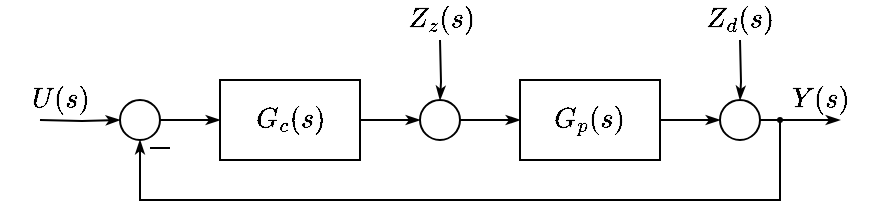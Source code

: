 <mxfile version="13.7.3" type="device"><diagram id="Kj5UXXHVGEAq1SsO3tw9" name="Seite-1"><mxGraphModel dx="229" dy="133" grid="1" gridSize="10" guides="1" tooltips="1" connect="1" arrows="1" fold="1" page="1" pageScale="1" pageWidth="827" pageHeight="1169" math="1" shadow="0"><root><mxCell id="0"/><mxCell id="1" parent="0"/><mxCell id="43Vck0o9zemC_4Ofi2Ra-6" style="edgeStyle=orthogonalEdgeStyle;rounded=0;orthogonalLoop=1;jettySize=auto;html=1;entryX=0;entryY=0.5;entryDx=0;entryDy=0;endArrow=classicThin;endFill=1;endSize=4;startSize=4;" parent="1" source="43Vck0o9zemC_4Ofi2Ra-1" target="43Vck0o9zemC_4Ofi2Ra-3" edge="1"><mxGeometry relative="1" as="geometry"/></mxCell><mxCell id="43Vck0o9zemC_4Ofi2Ra-1" value="$$G_c(s)$$" style="rounded=0;whiteSpace=wrap;html=1;" parent="1" vertex="1"><mxGeometry x="170" y="160" width="70" height="40" as="geometry"/></mxCell><mxCell id="43Vck0o9zemC_4Ofi2Ra-8" style="edgeStyle=orthogonalEdgeStyle;rounded=0;orthogonalLoop=1;jettySize=auto;html=1;entryX=0;entryY=0.5;entryDx=0;entryDy=0;startSize=4;endArrow=classicThin;endFill=1;endSize=4;" parent="1" source="43Vck0o9zemC_4Ofi2Ra-2" target="43Vck0o9zemC_4Ofi2Ra-4" edge="1"><mxGeometry relative="1" as="geometry"/></mxCell><mxCell id="43Vck0o9zemC_4Ofi2Ra-2" value="$$G_p(s)$$" style="rounded=0;whiteSpace=wrap;html=1;" parent="1" vertex="1"><mxGeometry x="320" y="160" width="70" height="40" as="geometry"/></mxCell><mxCell id="43Vck0o9zemC_4Ofi2Ra-7" style="edgeStyle=orthogonalEdgeStyle;rounded=0;orthogonalLoop=1;jettySize=auto;html=1;entryX=0;entryY=0.5;entryDx=0;entryDy=0;startSize=4;endArrow=classicThin;endFill=1;endSize=4;" parent="1" source="43Vck0o9zemC_4Ofi2Ra-3" target="43Vck0o9zemC_4Ofi2Ra-2" edge="1"><mxGeometry relative="1" as="geometry"/></mxCell><mxCell id="43Vck0o9zemC_4Ofi2Ra-11" style="edgeStyle=orthogonalEdgeStyle;rounded=0;orthogonalLoop=1;jettySize=auto;html=1;startSize=4;endArrow=classicThin;endFill=1;endSize=4;" parent="1" target="43Vck0o9zemC_4Ofi2Ra-3" edge="1"><mxGeometry relative="1" as="geometry"><mxPoint x="280" y="140" as="sourcePoint"/></mxGeometry></mxCell><mxCell id="43Vck0o9zemC_4Ofi2Ra-3" value="" style="ellipse;whiteSpace=wrap;html=1;" parent="1" vertex="1"><mxGeometry x="270" y="170" width="20" height="20" as="geometry"/></mxCell><mxCell id="43Vck0o9zemC_4Ofi2Ra-9" style="edgeStyle=orthogonalEdgeStyle;rounded=0;orthogonalLoop=1;jettySize=auto;html=1;startSize=4;endArrow=classicThin;endFill=1;endSize=4;" parent="1" source="43Vck0o9zemC_4Ofi2Ra-4" edge="1"><mxGeometry relative="1" as="geometry"><mxPoint x="480" y="180" as="targetPoint"/></mxGeometry></mxCell><mxCell id="43Vck0o9zemC_4Ofi2Ra-20" style="edgeStyle=orthogonalEdgeStyle;rounded=0;orthogonalLoop=1;jettySize=auto;html=1;startSize=4;endArrow=classicThin;endFill=1;endSize=4;" parent="1" target="43Vck0o9zemC_4Ofi2Ra-4" edge="1"><mxGeometry relative="1" as="geometry"><mxPoint x="430" y="140" as="sourcePoint"/></mxGeometry></mxCell><mxCell id="43Vck0o9zemC_4Ofi2Ra-4" value="" style="ellipse;whiteSpace=wrap;html=1;" parent="1" vertex="1"><mxGeometry x="420" y="170" width="20" height="20" as="geometry"/></mxCell><mxCell id="43Vck0o9zemC_4Ofi2Ra-10" style="edgeStyle=orthogonalEdgeStyle;rounded=0;orthogonalLoop=1;jettySize=auto;html=1;entryX=0;entryY=0.5;entryDx=0;entryDy=0;startSize=4;endArrow=classicThin;endFill=1;endSize=4;" parent="1" source="43Vck0o9zemC_4Ofi2Ra-5" target="43Vck0o9zemC_4Ofi2Ra-1" edge="1"><mxGeometry relative="1" as="geometry"/></mxCell><mxCell id="43Vck0o9zemC_4Ofi2Ra-13" style="edgeStyle=orthogonalEdgeStyle;rounded=0;orthogonalLoop=1;jettySize=auto;html=1;startSize=4;endArrow=classicThin;endFill=1;endSize=4;" parent="1" target="43Vck0o9zemC_4Ofi2Ra-5" edge="1"><mxGeometry relative="1" as="geometry"><mxPoint x="450" y="180" as="sourcePoint"/><Array as="points"><mxPoint x="450" y="180"/><mxPoint x="450" y="220"/><mxPoint x="130" y="220"/></Array></mxGeometry></mxCell><mxCell id="43Vck0o9zemC_4Ofi2Ra-14" style="edgeStyle=orthogonalEdgeStyle;rounded=0;orthogonalLoop=1;jettySize=auto;html=1;startSize=4;endArrow=classicThin;endFill=1;endSize=4;" parent="1" target="43Vck0o9zemC_4Ofi2Ra-5" edge="1"><mxGeometry relative="1" as="geometry"><mxPoint x="80" y="180" as="sourcePoint"/></mxGeometry></mxCell><mxCell id="43Vck0o9zemC_4Ofi2Ra-5" value="" style="ellipse;whiteSpace=wrap;html=1;" parent="1" vertex="1"><mxGeometry x="120" y="170" width="20" height="20" as="geometry"/></mxCell><mxCell id="43Vck0o9zemC_4Ofi2Ra-15" value="$$Z_d(s)$$" style="text;html=1;align=center;verticalAlign=middle;resizable=0;points=[];autosize=1;" parent="1" vertex="1"><mxGeometry x="390" y="120" width="80" height="20" as="geometry"/></mxCell><mxCell id="43Vck0o9zemC_4Ofi2Ra-16" value="$$Z_z(s)$$" style="text;html=1;align=center;verticalAlign=middle;resizable=0;points=[];autosize=1;" parent="1" vertex="1"><mxGeometry x="240" y="120" width="80" height="20" as="geometry"/></mxCell><mxCell id="43Vck0o9zemC_4Ofi2Ra-17" value="$$Y(s)$$" style="text;html=1;align=center;verticalAlign=middle;resizable=0;points=[];autosize=1;" parent="1" vertex="1"><mxGeometry x="440" y="160" width="60" height="20" as="geometry"/></mxCell><mxCell id="43Vck0o9zemC_4Ofi2Ra-18" value="$$U(s)$$" style="text;html=1;align=center;verticalAlign=middle;resizable=0;points=[];autosize=1;" parent="1" vertex="1"><mxGeometry x="60" y="160" width="60" height="20" as="geometry"/></mxCell><mxCell id="43Vck0o9zemC_4Ofi2Ra-19" value="" style="ellipse;whiteSpace=wrap;html=1;fillColor=#000000;" parent="1" vertex="1"><mxGeometry x="449" y="179" width="2" height="2" as="geometry"/></mxCell><mxCell id="t1SljfmmnMLPROBA5fsu-1" value="" style="endArrow=none;html=1;" edge="1" parent="1"><mxGeometry width="50" height="50" relative="1" as="geometry"><mxPoint x="135" y="194" as="sourcePoint"/><mxPoint x="145" y="194" as="targetPoint"/></mxGeometry></mxCell></root></mxGraphModel></diagram></mxfile>